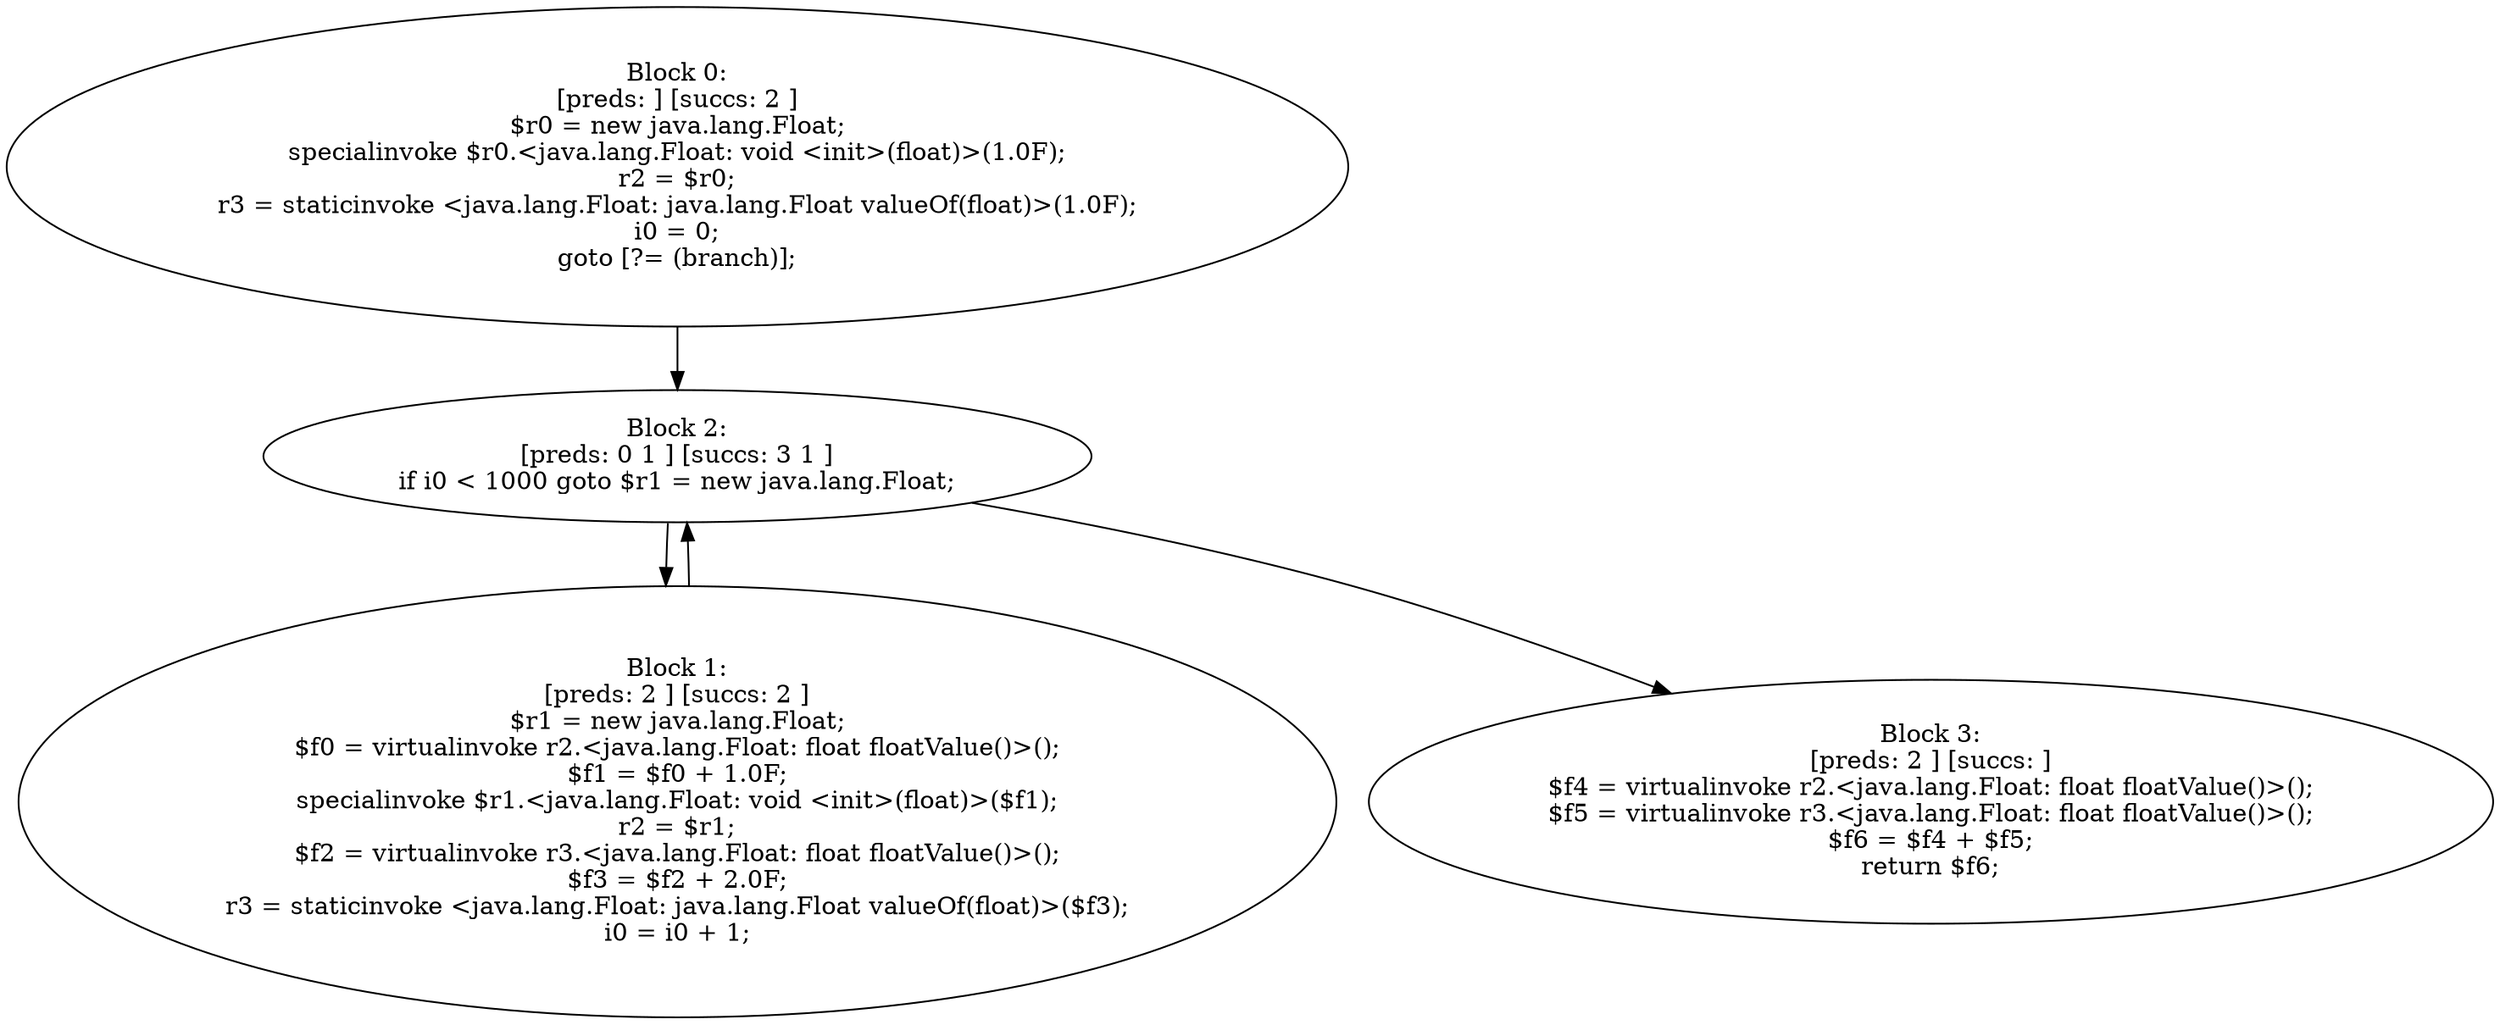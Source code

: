 digraph "unitGraph" {
    "Block 0:
[preds: ] [succs: 2 ]
$r0 = new java.lang.Float;
specialinvoke $r0.<java.lang.Float: void <init>(float)>(1.0F);
r2 = $r0;
r3 = staticinvoke <java.lang.Float: java.lang.Float valueOf(float)>(1.0F);
i0 = 0;
goto [?= (branch)];
"
    "Block 1:
[preds: 2 ] [succs: 2 ]
$r1 = new java.lang.Float;
$f0 = virtualinvoke r2.<java.lang.Float: float floatValue()>();
$f1 = $f0 + 1.0F;
specialinvoke $r1.<java.lang.Float: void <init>(float)>($f1);
r2 = $r1;
$f2 = virtualinvoke r3.<java.lang.Float: float floatValue()>();
$f3 = $f2 + 2.0F;
r3 = staticinvoke <java.lang.Float: java.lang.Float valueOf(float)>($f3);
i0 = i0 + 1;
"
    "Block 2:
[preds: 0 1 ] [succs: 3 1 ]
if i0 < 1000 goto $r1 = new java.lang.Float;
"
    "Block 3:
[preds: 2 ] [succs: ]
$f4 = virtualinvoke r2.<java.lang.Float: float floatValue()>();
$f5 = virtualinvoke r3.<java.lang.Float: float floatValue()>();
$f6 = $f4 + $f5;
return $f6;
"
    "Block 0:
[preds: ] [succs: 2 ]
$r0 = new java.lang.Float;
specialinvoke $r0.<java.lang.Float: void <init>(float)>(1.0F);
r2 = $r0;
r3 = staticinvoke <java.lang.Float: java.lang.Float valueOf(float)>(1.0F);
i0 = 0;
goto [?= (branch)];
"->"Block 2:
[preds: 0 1 ] [succs: 3 1 ]
if i0 < 1000 goto $r1 = new java.lang.Float;
";
    "Block 1:
[preds: 2 ] [succs: 2 ]
$r1 = new java.lang.Float;
$f0 = virtualinvoke r2.<java.lang.Float: float floatValue()>();
$f1 = $f0 + 1.0F;
specialinvoke $r1.<java.lang.Float: void <init>(float)>($f1);
r2 = $r1;
$f2 = virtualinvoke r3.<java.lang.Float: float floatValue()>();
$f3 = $f2 + 2.0F;
r3 = staticinvoke <java.lang.Float: java.lang.Float valueOf(float)>($f3);
i0 = i0 + 1;
"->"Block 2:
[preds: 0 1 ] [succs: 3 1 ]
if i0 < 1000 goto $r1 = new java.lang.Float;
";
    "Block 2:
[preds: 0 1 ] [succs: 3 1 ]
if i0 < 1000 goto $r1 = new java.lang.Float;
"->"Block 3:
[preds: 2 ] [succs: ]
$f4 = virtualinvoke r2.<java.lang.Float: float floatValue()>();
$f5 = virtualinvoke r3.<java.lang.Float: float floatValue()>();
$f6 = $f4 + $f5;
return $f6;
";
    "Block 2:
[preds: 0 1 ] [succs: 3 1 ]
if i0 < 1000 goto $r1 = new java.lang.Float;
"->"Block 1:
[preds: 2 ] [succs: 2 ]
$r1 = new java.lang.Float;
$f0 = virtualinvoke r2.<java.lang.Float: float floatValue()>();
$f1 = $f0 + 1.0F;
specialinvoke $r1.<java.lang.Float: void <init>(float)>($f1);
r2 = $r1;
$f2 = virtualinvoke r3.<java.lang.Float: float floatValue()>();
$f3 = $f2 + 2.0F;
r3 = staticinvoke <java.lang.Float: java.lang.Float valueOf(float)>($f3);
i0 = i0 + 1;
";
}
